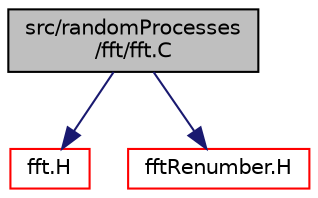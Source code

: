 digraph "src/randomProcesses/fft/fft.C"
{
  bgcolor="transparent";
  edge [fontname="Helvetica",fontsize="10",labelfontname="Helvetica",labelfontsize="10"];
  node [fontname="Helvetica",fontsize="10",shape=record];
  Node1 [label="src/randomProcesses\l/fft/fft.C",height=0.2,width=0.4,color="black", fillcolor="grey75", style="filled", fontcolor="black"];
  Node1 -> Node2 [color="midnightblue",fontsize="10",style="solid",fontname="Helvetica"];
  Node2 [label="fft.H",height=0.2,width=0.4,color="red",URL="$a09429.html"];
  Node1 -> Node3 [color="midnightblue",fontsize="10",style="solid",fontname="Helvetica"];
  Node3 [label="fftRenumber.H",height=0.2,width=0.4,color="red",URL="$a09431.html",tooltip="Multi-dimensional renumbering used in the Numerical Recipes fft routine. "];
}
